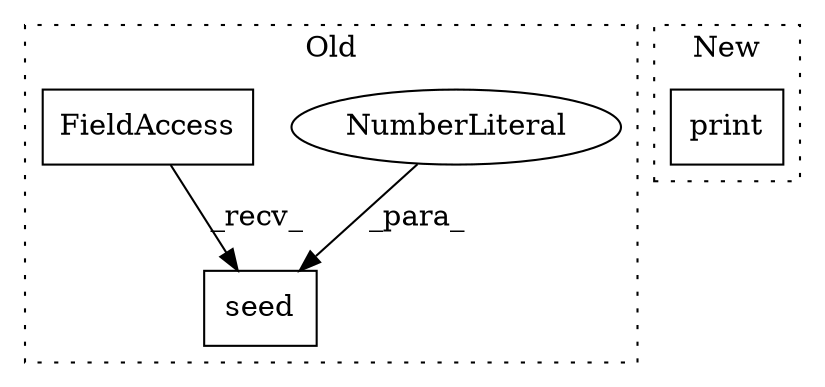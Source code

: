 digraph G {
subgraph cluster0 {
1 [label="seed" a="32" s="10575,10582" l="5,1" shape="box"];
3 [label="NumberLiteral" a="34" s="10580" l="2" shape="ellipse"];
4 [label="FieldAccess" a="22" s="10562" l="12" shape="box"];
label = "Old";
style="dotted";
}
subgraph cluster1 {
2 [label="print" a="32" s="11558,11579" l="6,1" shape="box"];
label = "New";
style="dotted";
}
3 -> 1 [label="_para_"];
4 -> 1 [label="_recv_"];
}